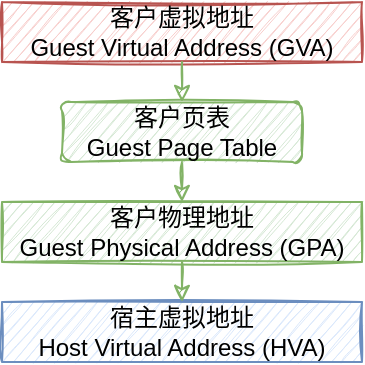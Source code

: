 <?xml version="1.0"?>
<mxfile version="18.1.3">
  <diagram id="mk0ydC56dFugVSi9HBEQ" name="Page-1">
    <mxGraphModel dx="2" dy="1" grid="1" gridSize="10" guides="1" tooltips="1" connect="1" arrows="1" fold="1" page="1" pageScale="1" pageWidth="850" pageHeight="1100" math="0" shadow="0">
      <root>
        <mxCell id="0"/>
        <mxCell id="1" parent="0"/>
        <mxCell id="IpMaGB05_iVVTx60pJf--1" value="&#x5BA2;&#x6237;&#x865A;&#x62DF;&#x5730;&#x5740;&lt;br&gt;Guest Virtual Address (GVA)" style="rounded=0;whiteSpace=wrap;html=1;fillColor=#f8cecc;strokeColor=#b85450;sketch=1;" parent="1" vertex="1">
          <mxGeometry x="80" y="80" width="180" height="30" as="geometry"/>
        </mxCell>
        <mxCell id="IpMaGB05_iVVTx60pJf--2" value="&#x5BA2;&#x6237;&#x7269;&#x7406;&#x5730;&#x5740;&lt;br&gt;Guest Physical Address (GPA)" style="rounded=0;whiteSpace=wrap;html=1;fillColor=#d5e8d4;strokeColor=#82b366;sketch=1;" parent="1" vertex="1">
          <mxGeometry x="80" y="180" width="180" height="30" as="geometry"/>
        </mxCell>
        <mxCell id="IpMaGB05_iVVTx60pJf--3" value="&#x5BBF;&#x4E3B;&#x865A;&#x62DF;&#x5730;&#x5740;&lt;br&gt;Host Virtual Address (HVA)" style="rounded=0;whiteSpace=wrap;html=1;fillColor=#dae8fc;strokeColor=#6c8ebf;sketch=1;" parent="1" vertex="1">
          <mxGeometry x="80" y="230" width="180" height="30" as="geometry"/>
        </mxCell>
        <mxCell id="IpMaGB05_iVVTx60pJf--6" value="" style="endArrow=classic;html=1;rounded=0;fillColor=#d5e8d4;strokeColor=#82b366;sketch=1;" parent="1" source="IpMaGB05_iVVTx60pJf--1" target="IpMaGB05_iVVTx60pJf--9" edge="1">
          <mxGeometry width="50" height="50" relative="1" as="geometry">
            <mxPoint x="50" y="210" as="sourcePoint"/>
            <mxPoint x="170" y="130" as="targetPoint"/>
          </mxGeometry>
        </mxCell>
        <mxCell id="IpMaGB05_iVVTx60pJf--7" value="" style="endArrow=classic;html=1;rounded=0;fillColor=#d5e8d4;strokeColor=#82b366;sketch=1;" parent="1" source="IpMaGB05_iVVTx60pJf--9" target="IpMaGB05_iVVTx60pJf--2" edge="1">
          <mxGeometry width="50" height="50" relative="1" as="geometry">
            <mxPoint x="170" y="160" as="sourcePoint"/>
            <mxPoint x="180" y="160" as="targetPoint"/>
          </mxGeometry>
        </mxCell>
        <mxCell id="IpMaGB05_iVVTx60pJf--8" value="" style="endArrow=classic;html=1;rounded=0;fillColor=#d5e8d4;strokeColor=#82b366;sketch=1;" parent="1" source="IpMaGB05_iVVTx60pJf--2" target="IpMaGB05_iVVTx60pJf--3" edge="1">
          <mxGeometry width="50" height="50" relative="1" as="geometry">
            <mxPoint x="180" y="190" as="sourcePoint"/>
            <mxPoint x="180" y="230" as="targetPoint"/>
          </mxGeometry>
        </mxCell>
        <mxCell id="IpMaGB05_iVVTx60pJf--9" value="&lt;span style=&quot;&quot;&gt;&#x5BA2;&#x6237;&#x9875;&#x8868;&lt;/span&gt;&lt;br style=&quot;&quot;&gt;&lt;span style=&quot;&quot;&gt;Guest Page Table&lt;/span&gt;" style="rounded=1;whiteSpace=wrap;html=1;fillColor=#d5e8d4;strokeColor=#82b366;sketch=1;" parent="1" vertex="1">
          <mxGeometry x="110" y="130" width="120" height="30" as="geometry"/>
        </mxCell>
      </root>
    </mxGraphModel>
  </diagram>
</mxfile>
